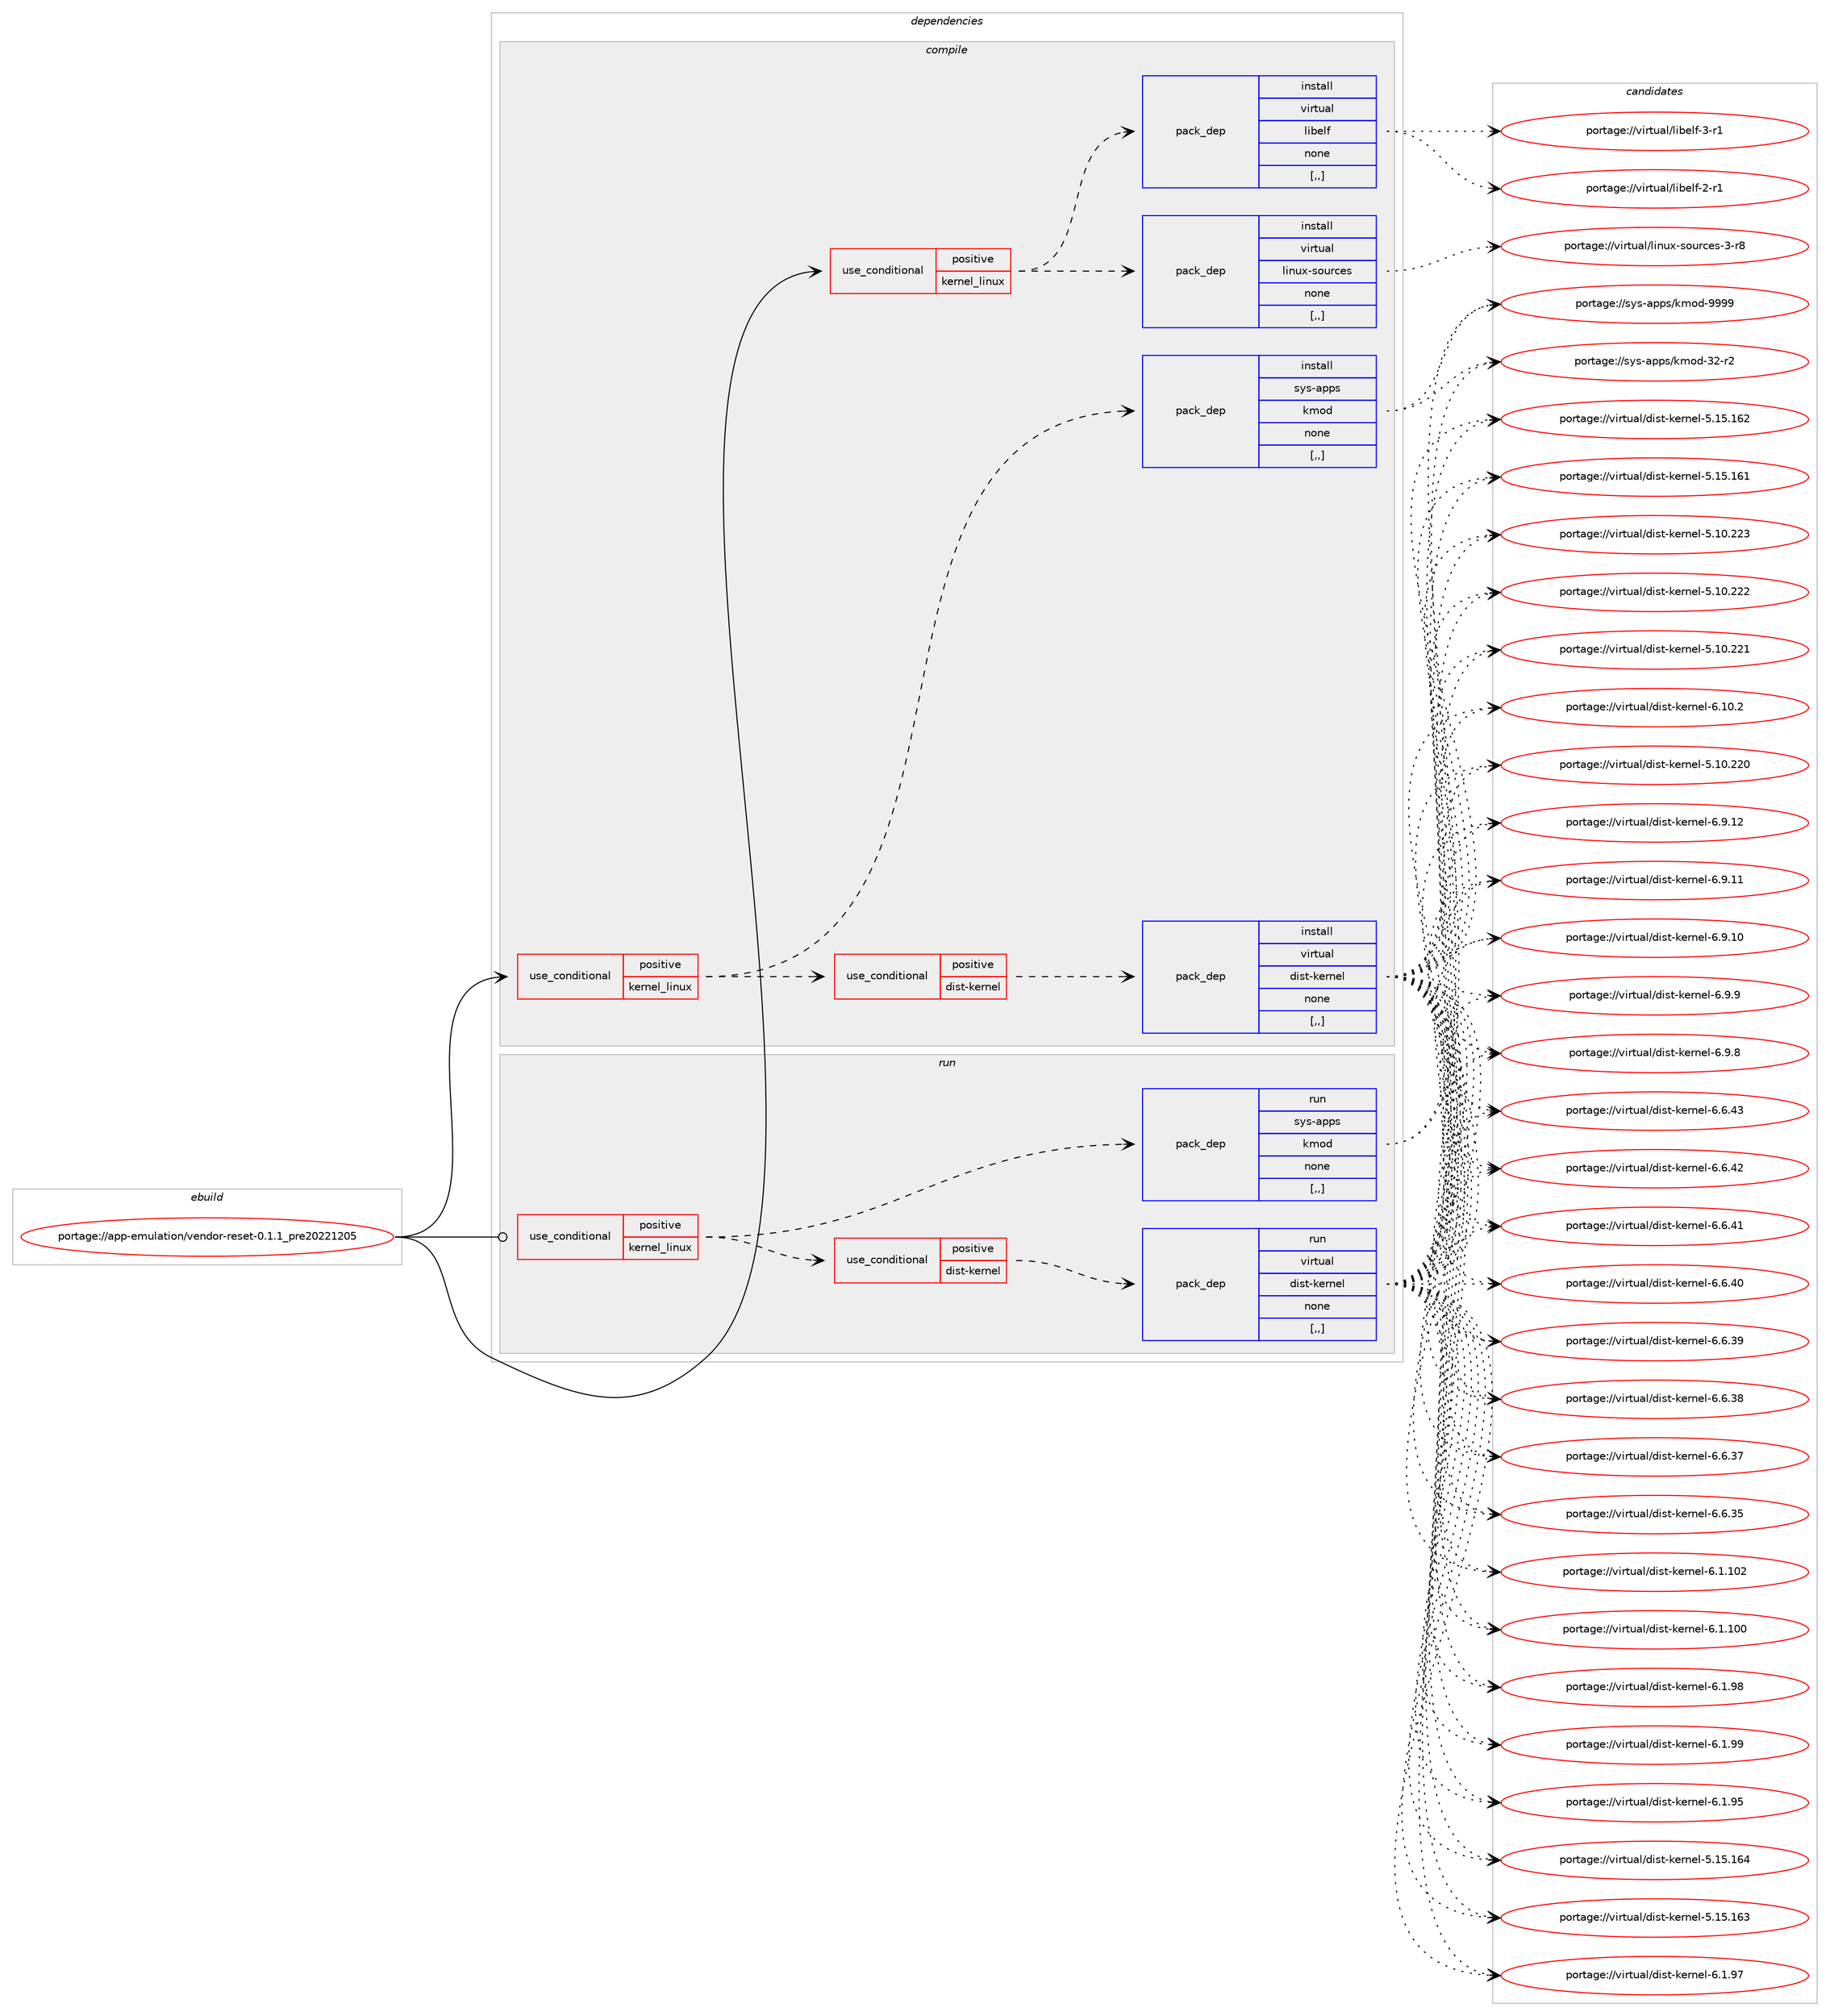 digraph prolog {

# *************
# Graph options
# *************

newrank=true;
concentrate=true;
compound=true;
graph [rankdir=LR,fontname=Helvetica,fontsize=10,ranksep=1.5];#, ranksep=2.5, nodesep=0.2];
edge  [arrowhead=vee];
node  [fontname=Helvetica,fontsize=10];

# **********
# The ebuild
# **********

subgraph cluster_leftcol {
color=gray;
label=<<i>ebuild</i>>;
id [label="portage://app-emulation/vendor-reset-0.1.1_pre20221205", color=red, width=4, href="../app-emulation/vendor-reset-0.1.1_pre20221205.svg"];
}

# ****************
# The dependencies
# ****************

subgraph cluster_midcol {
color=gray;
label=<<i>dependencies</i>>;
subgraph cluster_compile {
fillcolor="#eeeeee";
style=filled;
label=<<i>compile</i>>;
subgraph cond8954 {
dependency31421 [label=<<TABLE BORDER="0" CELLBORDER="1" CELLSPACING="0" CELLPADDING="4"><TR><TD ROWSPAN="3" CELLPADDING="10">use_conditional</TD></TR><TR><TD>positive</TD></TR><TR><TD>kernel_linux</TD></TR></TABLE>>, shape=none, color=red];
subgraph pack22129 {
dependency31422 [label=<<TABLE BORDER="0" CELLBORDER="1" CELLSPACING="0" CELLPADDING="4" WIDTH="220"><TR><TD ROWSPAN="6" CELLPADDING="30">pack_dep</TD></TR><TR><TD WIDTH="110">install</TD></TR><TR><TD>sys-apps</TD></TR><TR><TD>kmod</TD></TR><TR><TD>none</TD></TR><TR><TD>[,,]</TD></TR></TABLE>>, shape=none, color=blue];
}
dependency31421:e -> dependency31422:w [weight=20,style="dashed",arrowhead="vee"];
subgraph cond8955 {
dependency31423 [label=<<TABLE BORDER="0" CELLBORDER="1" CELLSPACING="0" CELLPADDING="4"><TR><TD ROWSPAN="3" CELLPADDING="10">use_conditional</TD></TR><TR><TD>positive</TD></TR><TR><TD>dist-kernel</TD></TR></TABLE>>, shape=none, color=red];
subgraph pack22130 {
dependency31424 [label=<<TABLE BORDER="0" CELLBORDER="1" CELLSPACING="0" CELLPADDING="4" WIDTH="220"><TR><TD ROWSPAN="6" CELLPADDING="30">pack_dep</TD></TR><TR><TD WIDTH="110">install</TD></TR><TR><TD>virtual</TD></TR><TR><TD>dist-kernel</TD></TR><TR><TD>none</TD></TR><TR><TD>[,,]</TD></TR></TABLE>>, shape=none, color=blue];
}
dependency31423:e -> dependency31424:w [weight=20,style="dashed",arrowhead="vee"];
}
dependency31421:e -> dependency31423:w [weight=20,style="dashed",arrowhead="vee"];
}
id:e -> dependency31421:w [weight=20,style="solid",arrowhead="vee"];
subgraph cond8956 {
dependency31425 [label=<<TABLE BORDER="0" CELLBORDER="1" CELLSPACING="0" CELLPADDING="4"><TR><TD ROWSPAN="3" CELLPADDING="10">use_conditional</TD></TR><TR><TD>positive</TD></TR><TR><TD>kernel_linux</TD></TR></TABLE>>, shape=none, color=red];
subgraph pack22131 {
dependency31426 [label=<<TABLE BORDER="0" CELLBORDER="1" CELLSPACING="0" CELLPADDING="4" WIDTH="220"><TR><TD ROWSPAN="6" CELLPADDING="30">pack_dep</TD></TR><TR><TD WIDTH="110">install</TD></TR><TR><TD>virtual</TD></TR><TR><TD>linux-sources</TD></TR><TR><TD>none</TD></TR><TR><TD>[,,]</TD></TR></TABLE>>, shape=none, color=blue];
}
dependency31425:e -> dependency31426:w [weight=20,style="dashed",arrowhead="vee"];
subgraph pack22132 {
dependency31427 [label=<<TABLE BORDER="0" CELLBORDER="1" CELLSPACING="0" CELLPADDING="4" WIDTH="220"><TR><TD ROWSPAN="6" CELLPADDING="30">pack_dep</TD></TR><TR><TD WIDTH="110">install</TD></TR><TR><TD>virtual</TD></TR><TR><TD>libelf</TD></TR><TR><TD>none</TD></TR><TR><TD>[,,]</TD></TR></TABLE>>, shape=none, color=blue];
}
dependency31425:e -> dependency31427:w [weight=20,style="dashed",arrowhead="vee"];
}
id:e -> dependency31425:w [weight=20,style="solid",arrowhead="vee"];
}
subgraph cluster_compileandrun {
fillcolor="#eeeeee";
style=filled;
label=<<i>compile and run</i>>;
}
subgraph cluster_run {
fillcolor="#eeeeee";
style=filled;
label=<<i>run</i>>;
subgraph cond8957 {
dependency31428 [label=<<TABLE BORDER="0" CELLBORDER="1" CELLSPACING="0" CELLPADDING="4"><TR><TD ROWSPAN="3" CELLPADDING="10">use_conditional</TD></TR><TR><TD>positive</TD></TR><TR><TD>kernel_linux</TD></TR></TABLE>>, shape=none, color=red];
subgraph pack22133 {
dependency31429 [label=<<TABLE BORDER="0" CELLBORDER="1" CELLSPACING="0" CELLPADDING="4" WIDTH="220"><TR><TD ROWSPAN="6" CELLPADDING="30">pack_dep</TD></TR><TR><TD WIDTH="110">run</TD></TR><TR><TD>sys-apps</TD></TR><TR><TD>kmod</TD></TR><TR><TD>none</TD></TR><TR><TD>[,,]</TD></TR></TABLE>>, shape=none, color=blue];
}
dependency31428:e -> dependency31429:w [weight=20,style="dashed",arrowhead="vee"];
subgraph cond8958 {
dependency31430 [label=<<TABLE BORDER="0" CELLBORDER="1" CELLSPACING="0" CELLPADDING="4"><TR><TD ROWSPAN="3" CELLPADDING="10">use_conditional</TD></TR><TR><TD>positive</TD></TR><TR><TD>dist-kernel</TD></TR></TABLE>>, shape=none, color=red];
subgraph pack22134 {
dependency31431 [label=<<TABLE BORDER="0" CELLBORDER="1" CELLSPACING="0" CELLPADDING="4" WIDTH="220"><TR><TD ROWSPAN="6" CELLPADDING="30">pack_dep</TD></TR><TR><TD WIDTH="110">run</TD></TR><TR><TD>virtual</TD></TR><TR><TD>dist-kernel</TD></TR><TR><TD>none</TD></TR><TR><TD>[,,]</TD></TR></TABLE>>, shape=none, color=blue];
}
dependency31430:e -> dependency31431:w [weight=20,style="dashed",arrowhead="vee"];
}
dependency31428:e -> dependency31430:w [weight=20,style="dashed",arrowhead="vee"];
}
id:e -> dependency31428:w [weight=20,style="solid",arrowhead="odot"];
}
}

# **************
# The candidates
# **************

subgraph cluster_choices {
rank=same;
color=gray;
label=<<i>candidates</i>>;

subgraph choice22129 {
color=black;
nodesep=1;
choice1151211154597112112115471071091111004557575757 [label="portage://sys-apps/kmod-9999", color=red, width=4,href="../sys-apps/kmod-9999.svg"];
choice1151211154597112112115471071091111004551504511450 [label="portage://sys-apps/kmod-32-r2", color=red, width=4,href="../sys-apps/kmod-32-r2.svg"];
dependency31422:e -> choice1151211154597112112115471071091111004557575757:w [style=dotted,weight="100"];
dependency31422:e -> choice1151211154597112112115471071091111004551504511450:w [style=dotted,weight="100"];
}
subgraph choice22130 {
color=black;
nodesep=1;
choice11810511411611797108471001051151164510710111411010110845544649484650 [label="portage://virtual/dist-kernel-6.10.2", color=red, width=4,href="../virtual/dist-kernel-6.10.2.svg"];
choice11810511411611797108471001051151164510710111411010110845544657464950 [label="portage://virtual/dist-kernel-6.9.12", color=red, width=4,href="../virtual/dist-kernel-6.9.12.svg"];
choice11810511411611797108471001051151164510710111411010110845544657464949 [label="portage://virtual/dist-kernel-6.9.11", color=red, width=4,href="../virtual/dist-kernel-6.9.11.svg"];
choice11810511411611797108471001051151164510710111411010110845544657464948 [label="portage://virtual/dist-kernel-6.9.10", color=red, width=4,href="../virtual/dist-kernel-6.9.10.svg"];
choice118105114116117971084710010511511645107101114110101108455446574657 [label="portage://virtual/dist-kernel-6.9.9", color=red, width=4,href="../virtual/dist-kernel-6.9.9.svg"];
choice118105114116117971084710010511511645107101114110101108455446574656 [label="portage://virtual/dist-kernel-6.9.8", color=red, width=4,href="../virtual/dist-kernel-6.9.8.svg"];
choice11810511411611797108471001051151164510710111411010110845544654465251 [label="portage://virtual/dist-kernel-6.6.43", color=red, width=4,href="../virtual/dist-kernel-6.6.43.svg"];
choice11810511411611797108471001051151164510710111411010110845544654465250 [label="portage://virtual/dist-kernel-6.6.42", color=red, width=4,href="../virtual/dist-kernel-6.6.42.svg"];
choice11810511411611797108471001051151164510710111411010110845544654465249 [label="portage://virtual/dist-kernel-6.6.41", color=red, width=4,href="../virtual/dist-kernel-6.6.41.svg"];
choice11810511411611797108471001051151164510710111411010110845544654465248 [label="portage://virtual/dist-kernel-6.6.40", color=red, width=4,href="../virtual/dist-kernel-6.6.40.svg"];
choice11810511411611797108471001051151164510710111411010110845544654465157 [label="portage://virtual/dist-kernel-6.6.39", color=red, width=4,href="../virtual/dist-kernel-6.6.39.svg"];
choice11810511411611797108471001051151164510710111411010110845544654465156 [label="portage://virtual/dist-kernel-6.6.38", color=red, width=4,href="../virtual/dist-kernel-6.6.38.svg"];
choice11810511411611797108471001051151164510710111411010110845544654465155 [label="portage://virtual/dist-kernel-6.6.37", color=red, width=4,href="../virtual/dist-kernel-6.6.37.svg"];
choice11810511411611797108471001051151164510710111411010110845544654465153 [label="portage://virtual/dist-kernel-6.6.35", color=red, width=4,href="../virtual/dist-kernel-6.6.35.svg"];
choice1181051141161179710847100105115116451071011141101011084554464946494850 [label="portage://virtual/dist-kernel-6.1.102", color=red, width=4,href="../virtual/dist-kernel-6.1.102.svg"];
choice1181051141161179710847100105115116451071011141101011084554464946494848 [label="portage://virtual/dist-kernel-6.1.100", color=red, width=4,href="../virtual/dist-kernel-6.1.100.svg"];
choice11810511411611797108471001051151164510710111411010110845544649465757 [label="portage://virtual/dist-kernel-6.1.99", color=red, width=4,href="../virtual/dist-kernel-6.1.99.svg"];
choice11810511411611797108471001051151164510710111411010110845544649465756 [label="portage://virtual/dist-kernel-6.1.98", color=red, width=4,href="../virtual/dist-kernel-6.1.98.svg"];
choice11810511411611797108471001051151164510710111411010110845544649465755 [label="portage://virtual/dist-kernel-6.1.97", color=red, width=4,href="../virtual/dist-kernel-6.1.97.svg"];
choice11810511411611797108471001051151164510710111411010110845544649465753 [label="portage://virtual/dist-kernel-6.1.95", color=red, width=4,href="../virtual/dist-kernel-6.1.95.svg"];
choice118105114116117971084710010511511645107101114110101108455346495346495452 [label="portage://virtual/dist-kernel-5.15.164", color=red, width=4,href="../virtual/dist-kernel-5.15.164.svg"];
choice118105114116117971084710010511511645107101114110101108455346495346495451 [label="portage://virtual/dist-kernel-5.15.163", color=red, width=4,href="../virtual/dist-kernel-5.15.163.svg"];
choice118105114116117971084710010511511645107101114110101108455346495346495450 [label="portage://virtual/dist-kernel-5.15.162", color=red, width=4,href="../virtual/dist-kernel-5.15.162.svg"];
choice118105114116117971084710010511511645107101114110101108455346495346495449 [label="portage://virtual/dist-kernel-5.15.161", color=red, width=4,href="../virtual/dist-kernel-5.15.161.svg"];
choice118105114116117971084710010511511645107101114110101108455346494846505051 [label="portage://virtual/dist-kernel-5.10.223", color=red, width=4,href="../virtual/dist-kernel-5.10.223.svg"];
choice118105114116117971084710010511511645107101114110101108455346494846505050 [label="portage://virtual/dist-kernel-5.10.222", color=red, width=4,href="../virtual/dist-kernel-5.10.222.svg"];
choice118105114116117971084710010511511645107101114110101108455346494846505049 [label="portage://virtual/dist-kernel-5.10.221", color=red, width=4,href="../virtual/dist-kernel-5.10.221.svg"];
choice118105114116117971084710010511511645107101114110101108455346494846505048 [label="portage://virtual/dist-kernel-5.10.220", color=red, width=4,href="../virtual/dist-kernel-5.10.220.svg"];
dependency31424:e -> choice11810511411611797108471001051151164510710111411010110845544649484650:w [style=dotted,weight="100"];
dependency31424:e -> choice11810511411611797108471001051151164510710111411010110845544657464950:w [style=dotted,weight="100"];
dependency31424:e -> choice11810511411611797108471001051151164510710111411010110845544657464949:w [style=dotted,weight="100"];
dependency31424:e -> choice11810511411611797108471001051151164510710111411010110845544657464948:w [style=dotted,weight="100"];
dependency31424:e -> choice118105114116117971084710010511511645107101114110101108455446574657:w [style=dotted,weight="100"];
dependency31424:e -> choice118105114116117971084710010511511645107101114110101108455446574656:w [style=dotted,weight="100"];
dependency31424:e -> choice11810511411611797108471001051151164510710111411010110845544654465251:w [style=dotted,weight="100"];
dependency31424:e -> choice11810511411611797108471001051151164510710111411010110845544654465250:w [style=dotted,weight="100"];
dependency31424:e -> choice11810511411611797108471001051151164510710111411010110845544654465249:w [style=dotted,weight="100"];
dependency31424:e -> choice11810511411611797108471001051151164510710111411010110845544654465248:w [style=dotted,weight="100"];
dependency31424:e -> choice11810511411611797108471001051151164510710111411010110845544654465157:w [style=dotted,weight="100"];
dependency31424:e -> choice11810511411611797108471001051151164510710111411010110845544654465156:w [style=dotted,weight="100"];
dependency31424:e -> choice11810511411611797108471001051151164510710111411010110845544654465155:w [style=dotted,weight="100"];
dependency31424:e -> choice11810511411611797108471001051151164510710111411010110845544654465153:w [style=dotted,weight="100"];
dependency31424:e -> choice1181051141161179710847100105115116451071011141101011084554464946494850:w [style=dotted,weight="100"];
dependency31424:e -> choice1181051141161179710847100105115116451071011141101011084554464946494848:w [style=dotted,weight="100"];
dependency31424:e -> choice11810511411611797108471001051151164510710111411010110845544649465757:w [style=dotted,weight="100"];
dependency31424:e -> choice11810511411611797108471001051151164510710111411010110845544649465756:w [style=dotted,weight="100"];
dependency31424:e -> choice11810511411611797108471001051151164510710111411010110845544649465755:w [style=dotted,weight="100"];
dependency31424:e -> choice11810511411611797108471001051151164510710111411010110845544649465753:w [style=dotted,weight="100"];
dependency31424:e -> choice118105114116117971084710010511511645107101114110101108455346495346495452:w [style=dotted,weight="100"];
dependency31424:e -> choice118105114116117971084710010511511645107101114110101108455346495346495451:w [style=dotted,weight="100"];
dependency31424:e -> choice118105114116117971084710010511511645107101114110101108455346495346495450:w [style=dotted,weight="100"];
dependency31424:e -> choice118105114116117971084710010511511645107101114110101108455346495346495449:w [style=dotted,weight="100"];
dependency31424:e -> choice118105114116117971084710010511511645107101114110101108455346494846505051:w [style=dotted,weight="100"];
dependency31424:e -> choice118105114116117971084710010511511645107101114110101108455346494846505050:w [style=dotted,weight="100"];
dependency31424:e -> choice118105114116117971084710010511511645107101114110101108455346494846505049:w [style=dotted,weight="100"];
dependency31424:e -> choice118105114116117971084710010511511645107101114110101108455346494846505048:w [style=dotted,weight="100"];
}
subgraph choice22131 {
color=black;
nodesep=1;
choice1181051141161179710847108105110117120451151111171149910111545514511456 [label="portage://virtual/linux-sources-3-r8", color=red, width=4,href="../virtual/linux-sources-3-r8.svg"];
dependency31426:e -> choice1181051141161179710847108105110117120451151111171149910111545514511456:w [style=dotted,weight="100"];
}
subgraph choice22132 {
color=black;
nodesep=1;
choice11810511411611797108471081059810110810245514511449 [label="portage://virtual/libelf-3-r1", color=red, width=4,href="../virtual/libelf-3-r1.svg"];
choice11810511411611797108471081059810110810245504511449 [label="portage://virtual/libelf-2-r1", color=red, width=4,href="../virtual/libelf-2-r1.svg"];
dependency31427:e -> choice11810511411611797108471081059810110810245514511449:w [style=dotted,weight="100"];
dependency31427:e -> choice11810511411611797108471081059810110810245504511449:w [style=dotted,weight="100"];
}
subgraph choice22133 {
color=black;
nodesep=1;
choice1151211154597112112115471071091111004557575757 [label="portage://sys-apps/kmod-9999", color=red, width=4,href="../sys-apps/kmod-9999.svg"];
choice1151211154597112112115471071091111004551504511450 [label="portage://sys-apps/kmod-32-r2", color=red, width=4,href="../sys-apps/kmod-32-r2.svg"];
dependency31429:e -> choice1151211154597112112115471071091111004557575757:w [style=dotted,weight="100"];
dependency31429:e -> choice1151211154597112112115471071091111004551504511450:w [style=dotted,weight="100"];
}
subgraph choice22134 {
color=black;
nodesep=1;
choice11810511411611797108471001051151164510710111411010110845544649484650 [label="portage://virtual/dist-kernel-6.10.2", color=red, width=4,href="../virtual/dist-kernel-6.10.2.svg"];
choice11810511411611797108471001051151164510710111411010110845544657464950 [label="portage://virtual/dist-kernel-6.9.12", color=red, width=4,href="../virtual/dist-kernel-6.9.12.svg"];
choice11810511411611797108471001051151164510710111411010110845544657464949 [label="portage://virtual/dist-kernel-6.9.11", color=red, width=4,href="../virtual/dist-kernel-6.9.11.svg"];
choice11810511411611797108471001051151164510710111411010110845544657464948 [label="portage://virtual/dist-kernel-6.9.10", color=red, width=4,href="../virtual/dist-kernel-6.9.10.svg"];
choice118105114116117971084710010511511645107101114110101108455446574657 [label="portage://virtual/dist-kernel-6.9.9", color=red, width=4,href="../virtual/dist-kernel-6.9.9.svg"];
choice118105114116117971084710010511511645107101114110101108455446574656 [label="portage://virtual/dist-kernel-6.9.8", color=red, width=4,href="../virtual/dist-kernel-6.9.8.svg"];
choice11810511411611797108471001051151164510710111411010110845544654465251 [label="portage://virtual/dist-kernel-6.6.43", color=red, width=4,href="../virtual/dist-kernel-6.6.43.svg"];
choice11810511411611797108471001051151164510710111411010110845544654465250 [label="portage://virtual/dist-kernel-6.6.42", color=red, width=4,href="../virtual/dist-kernel-6.6.42.svg"];
choice11810511411611797108471001051151164510710111411010110845544654465249 [label="portage://virtual/dist-kernel-6.6.41", color=red, width=4,href="../virtual/dist-kernel-6.6.41.svg"];
choice11810511411611797108471001051151164510710111411010110845544654465248 [label="portage://virtual/dist-kernel-6.6.40", color=red, width=4,href="../virtual/dist-kernel-6.6.40.svg"];
choice11810511411611797108471001051151164510710111411010110845544654465157 [label="portage://virtual/dist-kernel-6.6.39", color=red, width=4,href="../virtual/dist-kernel-6.6.39.svg"];
choice11810511411611797108471001051151164510710111411010110845544654465156 [label="portage://virtual/dist-kernel-6.6.38", color=red, width=4,href="../virtual/dist-kernel-6.6.38.svg"];
choice11810511411611797108471001051151164510710111411010110845544654465155 [label="portage://virtual/dist-kernel-6.6.37", color=red, width=4,href="../virtual/dist-kernel-6.6.37.svg"];
choice11810511411611797108471001051151164510710111411010110845544654465153 [label="portage://virtual/dist-kernel-6.6.35", color=red, width=4,href="../virtual/dist-kernel-6.6.35.svg"];
choice1181051141161179710847100105115116451071011141101011084554464946494850 [label="portage://virtual/dist-kernel-6.1.102", color=red, width=4,href="../virtual/dist-kernel-6.1.102.svg"];
choice1181051141161179710847100105115116451071011141101011084554464946494848 [label="portage://virtual/dist-kernel-6.1.100", color=red, width=4,href="../virtual/dist-kernel-6.1.100.svg"];
choice11810511411611797108471001051151164510710111411010110845544649465757 [label="portage://virtual/dist-kernel-6.1.99", color=red, width=4,href="../virtual/dist-kernel-6.1.99.svg"];
choice11810511411611797108471001051151164510710111411010110845544649465756 [label="portage://virtual/dist-kernel-6.1.98", color=red, width=4,href="../virtual/dist-kernel-6.1.98.svg"];
choice11810511411611797108471001051151164510710111411010110845544649465755 [label="portage://virtual/dist-kernel-6.1.97", color=red, width=4,href="../virtual/dist-kernel-6.1.97.svg"];
choice11810511411611797108471001051151164510710111411010110845544649465753 [label="portage://virtual/dist-kernel-6.1.95", color=red, width=4,href="../virtual/dist-kernel-6.1.95.svg"];
choice118105114116117971084710010511511645107101114110101108455346495346495452 [label="portage://virtual/dist-kernel-5.15.164", color=red, width=4,href="../virtual/dist-kernel-5.15.164.svg"];
choice118105114116117971084710010511511645107101114110101108455346495346495451 [label="portage://virtual/dist-kernel-5.15.163", color=red, width=4,href="../virtual/dist-kernel-5.15.163.svg"];
choice118105114116117971084710010511511645107101114110101108455346495346495450 [label="portage://virtual/dist-kernel-5.15.162", color=red, width=4,href="../virtual/dist-kernel-5.15.162.svg"];
choice118105114116117971084710010511511645107101114110101108455346495346495449 [label="portage://virtual/dist-kernel-5.15.161", color=red, width=4,href="../virtual/dist-kernel-5.15.161.svg"];
choice118105114116117971084710010511511645107101114110101108455346494846505051 [label="portage://virtual/dist-kernel-5.10.223", color=red, width=4,href="../virtual/dist-kernel-5.10.223.svg"];
choice118105114116117971084710010511511645107101114110101108455346494846505050 [label="portage://virtual/dist-kernel-5.10.222", color=red, width=4,href="../virtual/dist-kernel-5.10.222.svg"];
choice118105114116117971084710010511511645107101114110101108455346494846505049 [label="portage://virtual/dist-kernel-5.10.221", color=red, width=4,href="../virtual/dist-kernel-5.10.221.svg"];
choice118105114116117971084710010511511645107101114110101108455346494846505048 [label="portage://virtual/dist-kernel-5.10.220", color=red, width=4,href="../virtual/dist-kernel-5.10.220.svg"];
dependency31431:e -> choice11810511411611797108471001051151164510710111411010110845544649484650:w [style=dotted,weight="100"];
dependency31431:e -> choice11810511411611797108471001051151164510710111411010110845544657464950:w [style=dotted,weight="100"];
dependency31431:e -> choice11810511411611797108471001051151164510710111411010110845544657464949:w [style=dotted,weight="100"];
dependency31431:e -> choice11810511411611797108471001051151164510710111411010110845544657464948:w [style=dotted,weight="100"];
dependency31431:e -> choice118105114116117971084710010511511645107101114110101108455446574657:w [style=dotted,weight="100"];
dependency31431:e -> choice118105114116117971084710010511511645107101114110101108455446574656:w [style=dotted,weight="100"];
dependency31431:e -> choice11810511411611797108471001051151164510710111411010110845544654465251:w [style=dotted,weight="100"];
dependency31431:e -> choice11810511411611797108471001051151164510710111411010110845544654465250:w [style=dotted,weight="100"];
dependency31431:e -> choice11810511411611797108471001051151164510710111411010110845544654465249:w [style=dotted,weight="100"];
dependency31431:e -> choice11810511411611797108471001051151164510710111411010110845544654465248:w [style=dotted,weight="100"];
dependency31431:e -> choice11810511411611797108471001051151164510710111411010110845544654465157:w [style=dotted,weight="100"];
dependency31431:e -> choice11810511411611797108471001051151164510710111411010110845544654465156:w [style=dotted,weight="100"];
dependency31431:e -> choice11810511411611797108471001051151164510710111411010110845544654465155:w [style=dotted,weight="100"];
dependency31431:e -> choice11810511411611797108471001051151164510710111411010110845544654465153:w [style=dotted,weight="100"];
dependency31431:e -> choice1181051141161179710847100105115116451071011141101011084554464946494850:w [style=dotted,weight="100"];
dependency31431:e -> choice1181051141161179710847100105115116451071011141101011084554464946494848:w [style=dotted,weight="100"];
dependency31431:e -> choice11810511411611797108471001051151164510710111411010110845544649465757:w [style=dotted,weight="100"];
dependency31431:e -> choice11810511411611797108471001051151164510710111411010110845544649465756:w [style=dotted,weight="100"];
dependency31431:e -> choice11810511411611797108471001051151164510710111411010110845544649465755:w [style=dotted,weight="100"];
dependency31431:e -> choice11810511411611797108471001051151164510710111411010110845544649465753:w [style=dotted,weight="100"];
dependency31431:e -> choice118105114116117971084710010511511645107101114110101108455346495346495452:w [style=dotted,weight="100"];
dependency31431:e -> choice118105114116117971084710010511511645107101114110101108455346495346495451:w [style=dotted,weight="100"];
dependency31431:e -> choice118105114116117971084710010511511645107101114110101108455346495346495450:w [style=dotted,weight="100"];
dependency31431:e -> choice118105114116117971084710010511511645107101114110101108455346495346495449:w [style=dotted,weight="100"];
dependency31431:e -> choice118105114116117971084710010511511645107101114110101108455346494846505051:w [style=dotted,weight="100"];
dependency31431:e -> choice118105114116117971084710010511511645107101114110101108455346494846505050:w [style=dotted,weight="100"];
dependency31431:e -> choice118105114116117971084710010511511645107101114110101108455346494846505049:w [style=dotted,weight="100"];
dependency31431:e -> choice118105114116117971084710010511511645107101114110101108455346494846505048:w [style=dotted,weight="100"];
}
}

}
